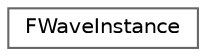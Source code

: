 digraph "Graphical Class Hierarchy"
{
 // INTERACTIVE_SVG=YES
 // LATEX_PDF_SIZE
  bgcolor="transparent";
  edge [fontname=Helvetica,fontsize=10,labelfontname=Helvetica,labelfontsize=10];
  node [fontname=Helvetica,fontsize=10,shape=box,height=0.2,width=0.4];
  rankdir="LR";
  Node0 [id="Node000000",label="FWaveInstance",height=0.2,width=0.4,color="grey40", fillcolor="white", style="filled",URL="$d4/d60/structFWaveInstance.html",tooltip="Structure encapsulating all information required to play a USoundWave on a channel/source."];
}
